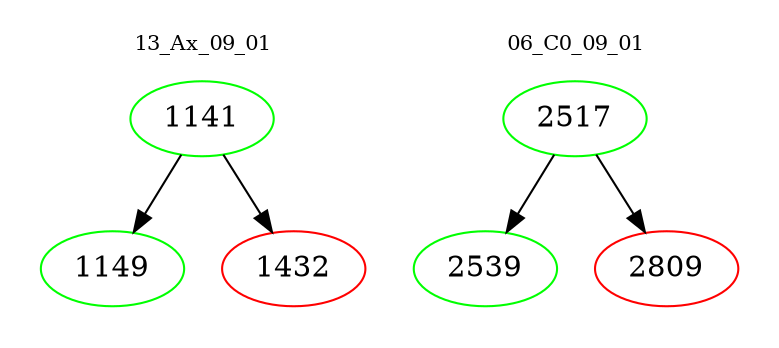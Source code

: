 digraph{
subgraph cluster_0 {
color = white
label = "13_Ax_09_01";
fontsize=10;
T0_1141 [label="1141", color="green"]
T0_1141 -> T0_1149 [color="black"]
T0_1149 [label="1149", color="green"]
T0_1141 -> T0_1432 [color="black"]
T0_1432 [label="1432", color="red"]
}
subgraph cluster_1 {
color = white
label = "06_C0_09_01";
fontsize=10;
T1_2517 [label="2517", color="green"]
T1_2517 -> T1_2539 [color="black"]
T1_2539 [label="2539", color="green"]
T1_2517 -> T1_2809 [color="black"]
T1_2809 [label="2809", color="red"]
}
}
